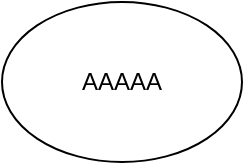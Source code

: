 <mxfile version="21.0.10" type="github">
  <diagram name="第 1 页" id="_jwn_sf9cHuh7UNdUD1w">
    <mxGraphModel dx="662" dy="358" grid="1" gridSize="10" guides="1" tooltips="1" connect="1" arrows="1" fold="1" page="1" pageScale="1" pageWidth="827" pageHeight="1169" math="0" shadow="0">
      <root>
        <mxCell id="0" />
        <mxCell id="1" parent="0" />
        <mxCell id="p9zRmzptBgsjuif3d40y-15" value="AAAAA" style="ellipse;whiteSpace=wrap;html=1;" vertex="1" parent="1">
          <mxGeometry x="290" y="270" width="120" height="80" as="geometry" />
        </mxCell>
      </root>
    </mxGraphModel>
  </diagram>
</mxfile>
